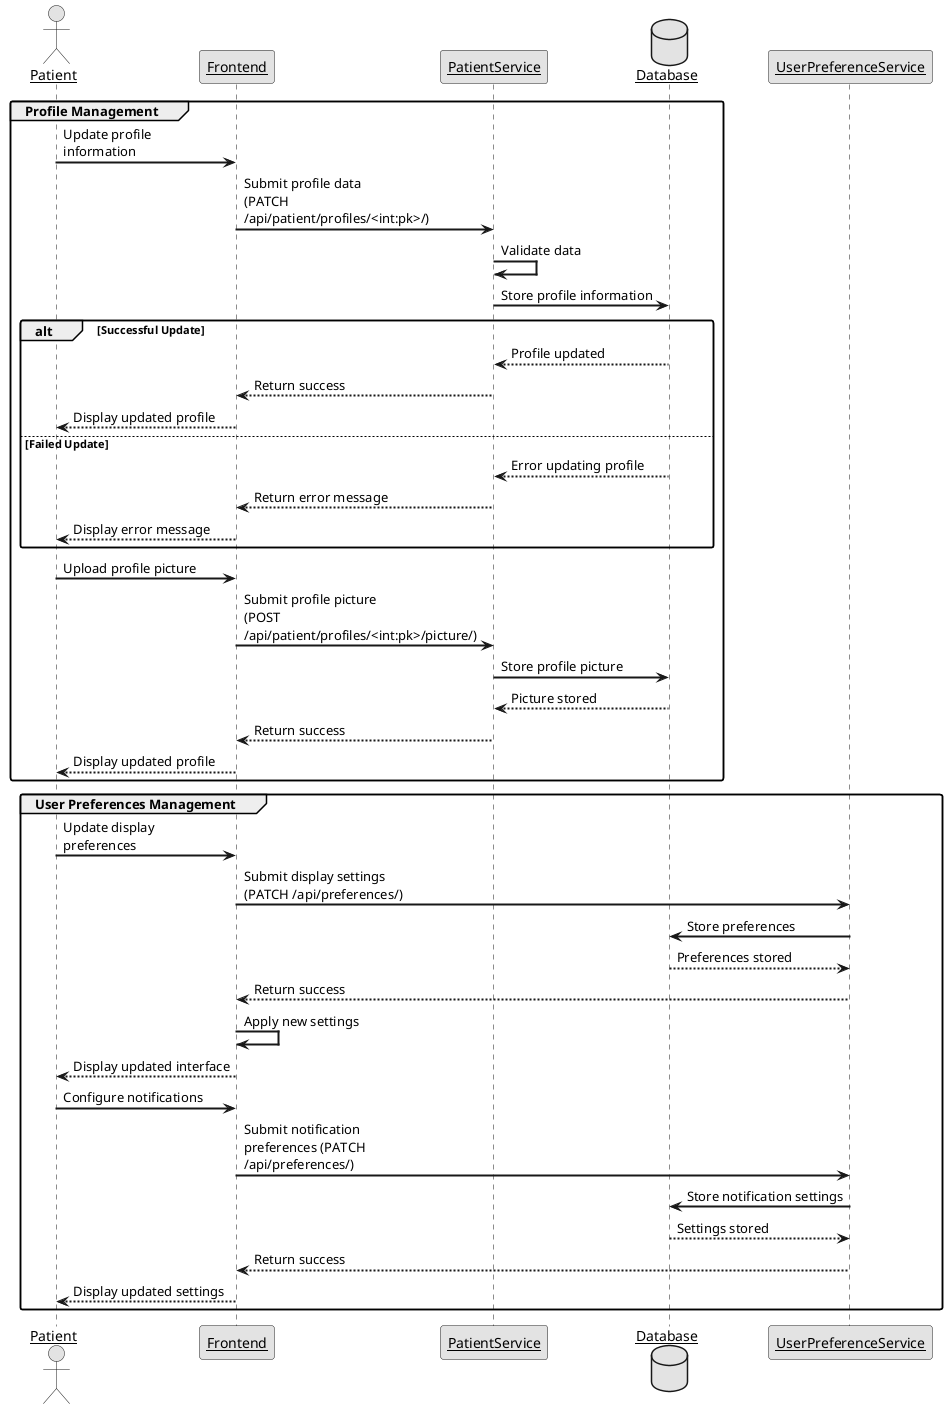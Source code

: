 @startuml

skinparam sequenceArrowThickness 2
skinparam roundcorner 5
skinparam maxmessagesize 160
skinparam sequenceParticipant underline
skinparam handwritten false
skinparam monochrome true

' Define participants with actor icons
actor "Patient" as Patient
participant "Frontend" as Frontend
participant "PatientService" as PatientService
database "Database" as Database
participant "UserPreferenceService" as UserPreferenceService

' No title for consistency

' === Profile Management ===
group Profile Management
    Patient -> Frontend: Update profile information
    Frontend -> PatientService: Submit profile data (PATCH /api/patient/profiles/<int:pk>/)
    PatientService -> PatientService: Validate data
    PatientService -> Database: Store profile information
    alt Successful Update
        Database --> PatientService: Profile updated
        PatientService --> Frontend: Return success
        Frontend --> Patient: Display updated profile
    else Failed Update
        Database --> PatientService: Error updating profile
        PatientService --> Frontend: Return error message
        Frontend --> Patient: Display error message
    end

    Patient -> Frontend: Upload profile picture
    Frontend -> PatientService: Submit profile picture (POST /api/patient/profiles/<int:pk>/picture/)
    PatientService -> Database: Store profile picture
    Database --> PatientService: Picture stored
    PatientService --> Frontend: Return success
    Frontend --> Patient: Display updated profile
end

' === User Preferences ===
group User Preferences Management
    Patient -> Frontend: Update display preferences
    Frontend -> UserPreferenceService: Submit display settings (PATCH /api/preferences/)
    UserPreferenceService -> Database: Store preferences
    Database --> UserPreferenceService: Preferences stored
    UserPreferenceService --> Frontend: Return success
    Frontend -> Frontend: Apply new settings
    Frontend --> Patient: Display updated interface
    
    Patient -> Frontend: Configure notifications
    Frontend -> UserPreferenceService: Submit notification preferences (PATCH /api/preferences/)
    UserPreferenceService -> Database: Store notification settings
    Database --> UserPreferenceService: Settings stored
    UserPreferenceService --> Frontend: Return success
    Frontend --> Patient: Display updated settings
end

@enduml
